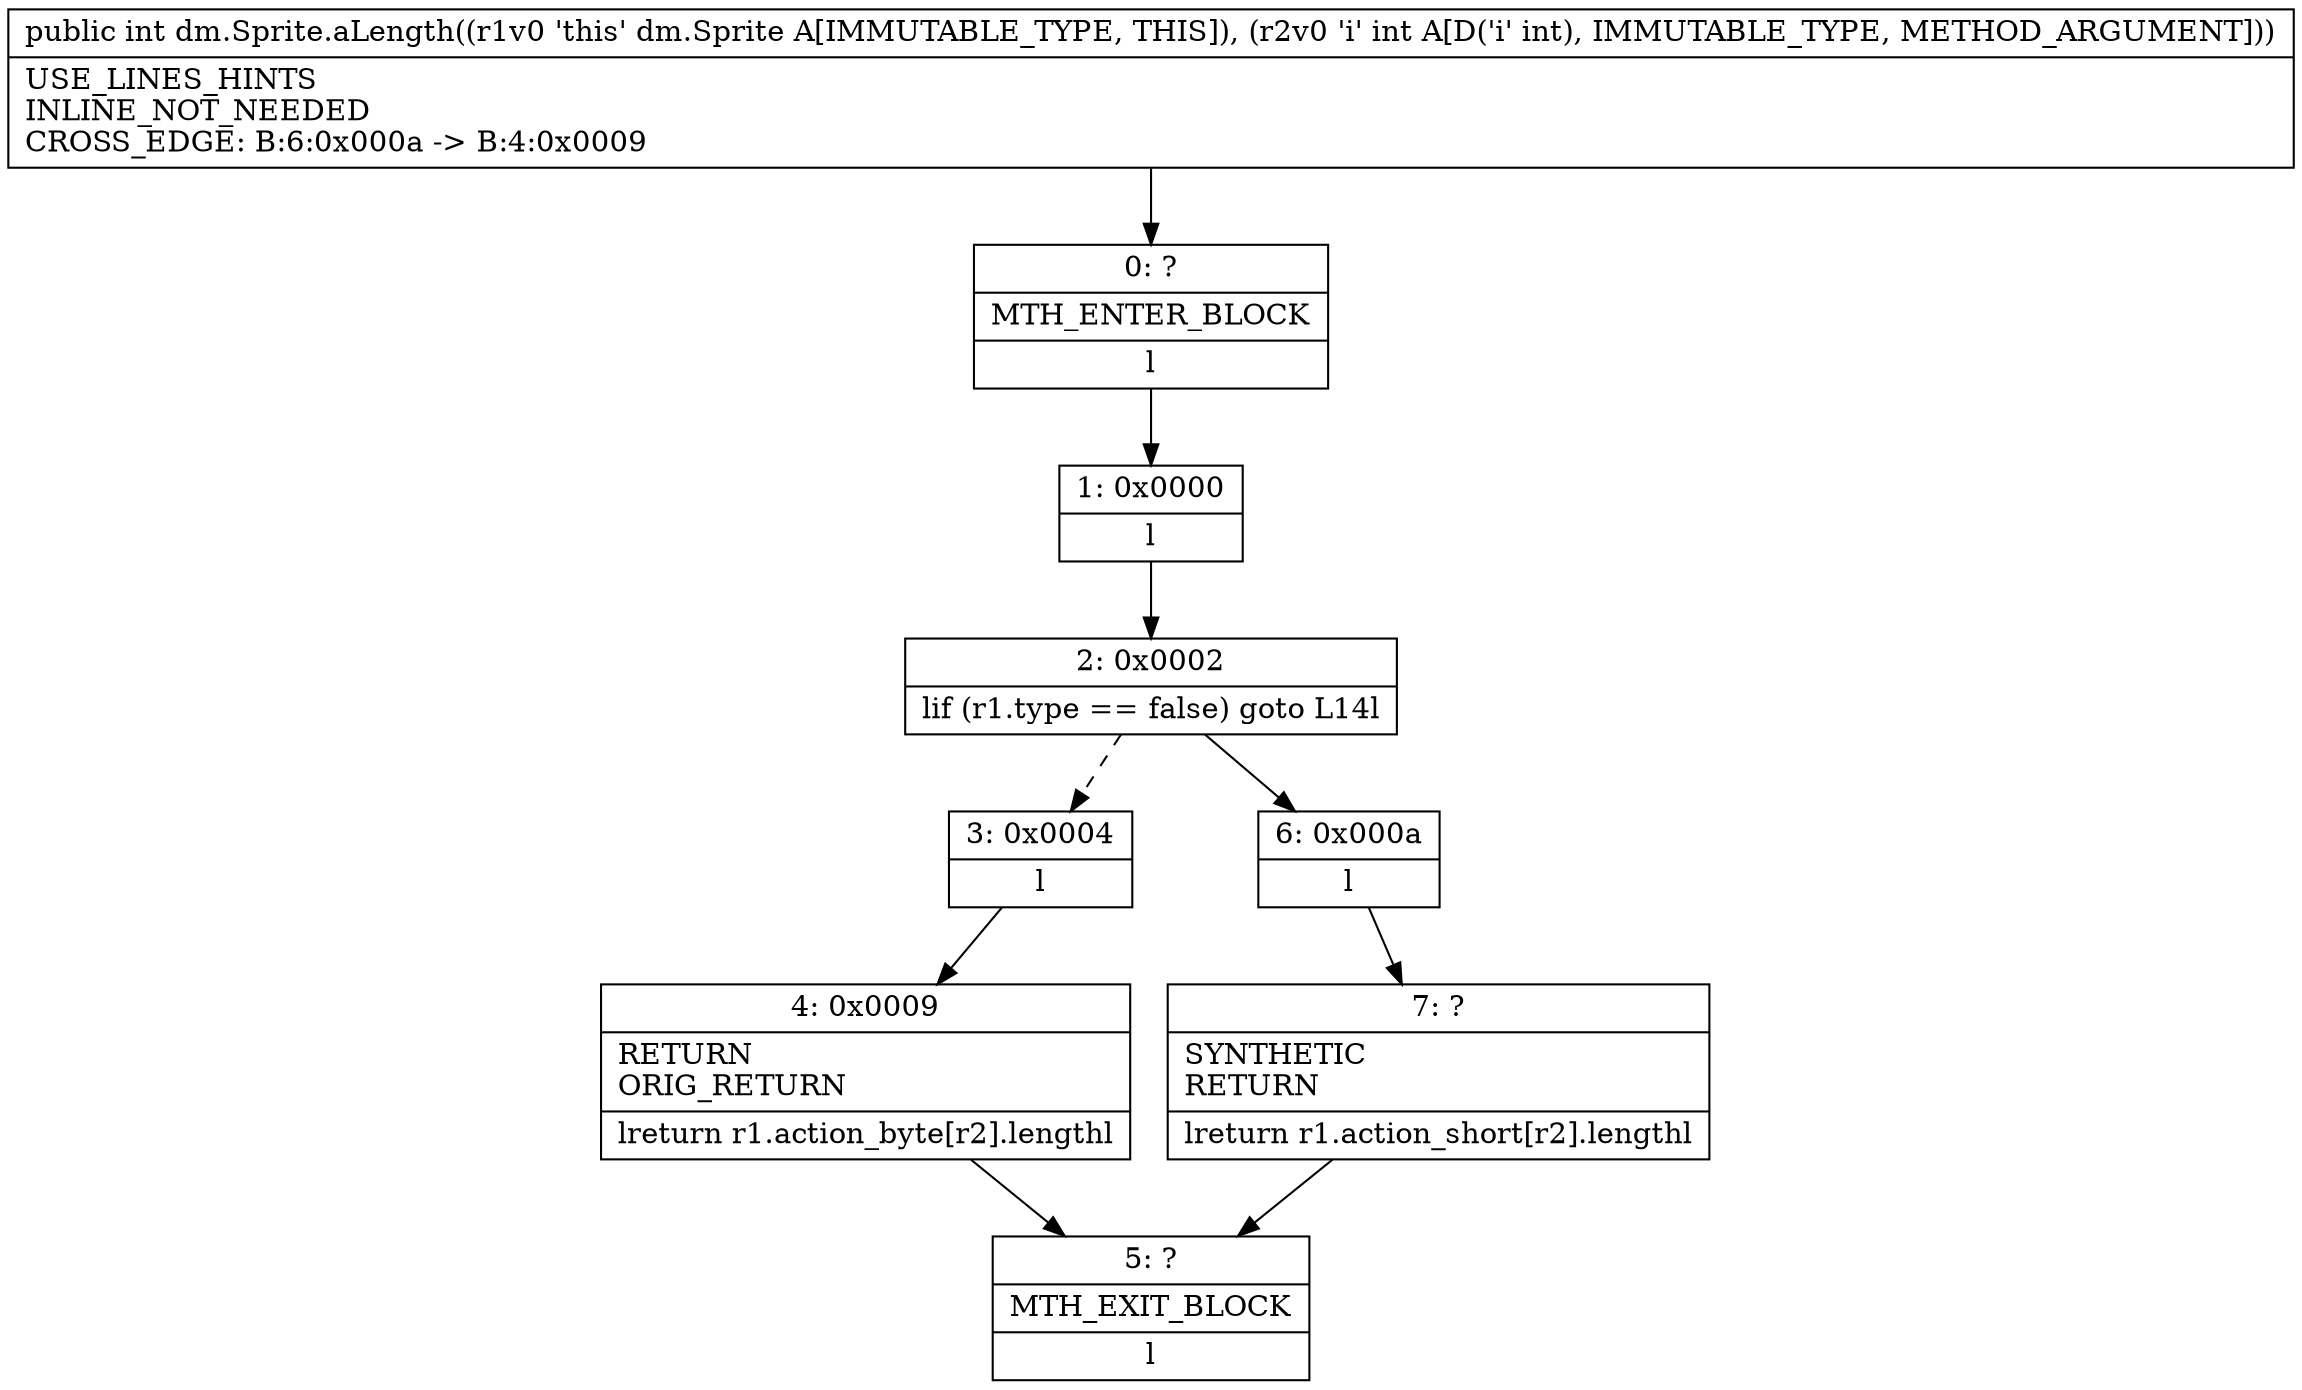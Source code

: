 digraph "CFG fordm.Sprite.aLength(I)I" {
Node_0 [shape=record,label="{0\:\ ?|MTH_ENTER_BLOCK\l|l}"];
Node_1 [shape=record,label="{1\:\ 0x0000|l}"];
Node_2 [shape=record,label="{2\:\ 0x0002|lif (r1.type == false) goto L14l}"];
Node_3 [shape=record,label="{3\:\ 0x0004|l}"];
Node_4 [shape=record,label="{4\:\ 0x0009|RETURN\lORIG_RETURN\l|lreturn r1.action_byte[r2].lengthl}"];
Node_5 [shape=record,label="{5\:\ ?|MTH_EXIT_BLOCK\l|l}"];
Node_6 [shape=record,label="{6\:\ 0x000a|l}"];
Node_7 [shape=record,label="{7\:\ ?|SYNTHETIC\lRETURN\l|lreturn r1.action_short[r2].lengthl}"];
MethodNode[shape=record,label="{public int dm.Sprite.aLength((r1v0 'this' dm.Sprite A[IMMUTABLE_TYPE, THIS]), (r2v0 'i' int A[D('i' int), IMMUTABLE_TYPE, METHOD_ARGUMENT]))  | USE_LINES_HINTS\lINLINE_NOT_NEEDED\lCROSS_EDGE: B:6:0x000a \-\> B:4:0x0009\l}"];
MethodNode -> Node_0;
Node_0 -> Node_1;
Node_1 -> Node_2;
Node_2 -> Node_3[style=dashed];
Node_2 -> Node_6;
Node_3 -> Node_4;
Node_4 -> Node_5;
Node_6 -> Node_7;
Node_7 -> Node_5;
}

